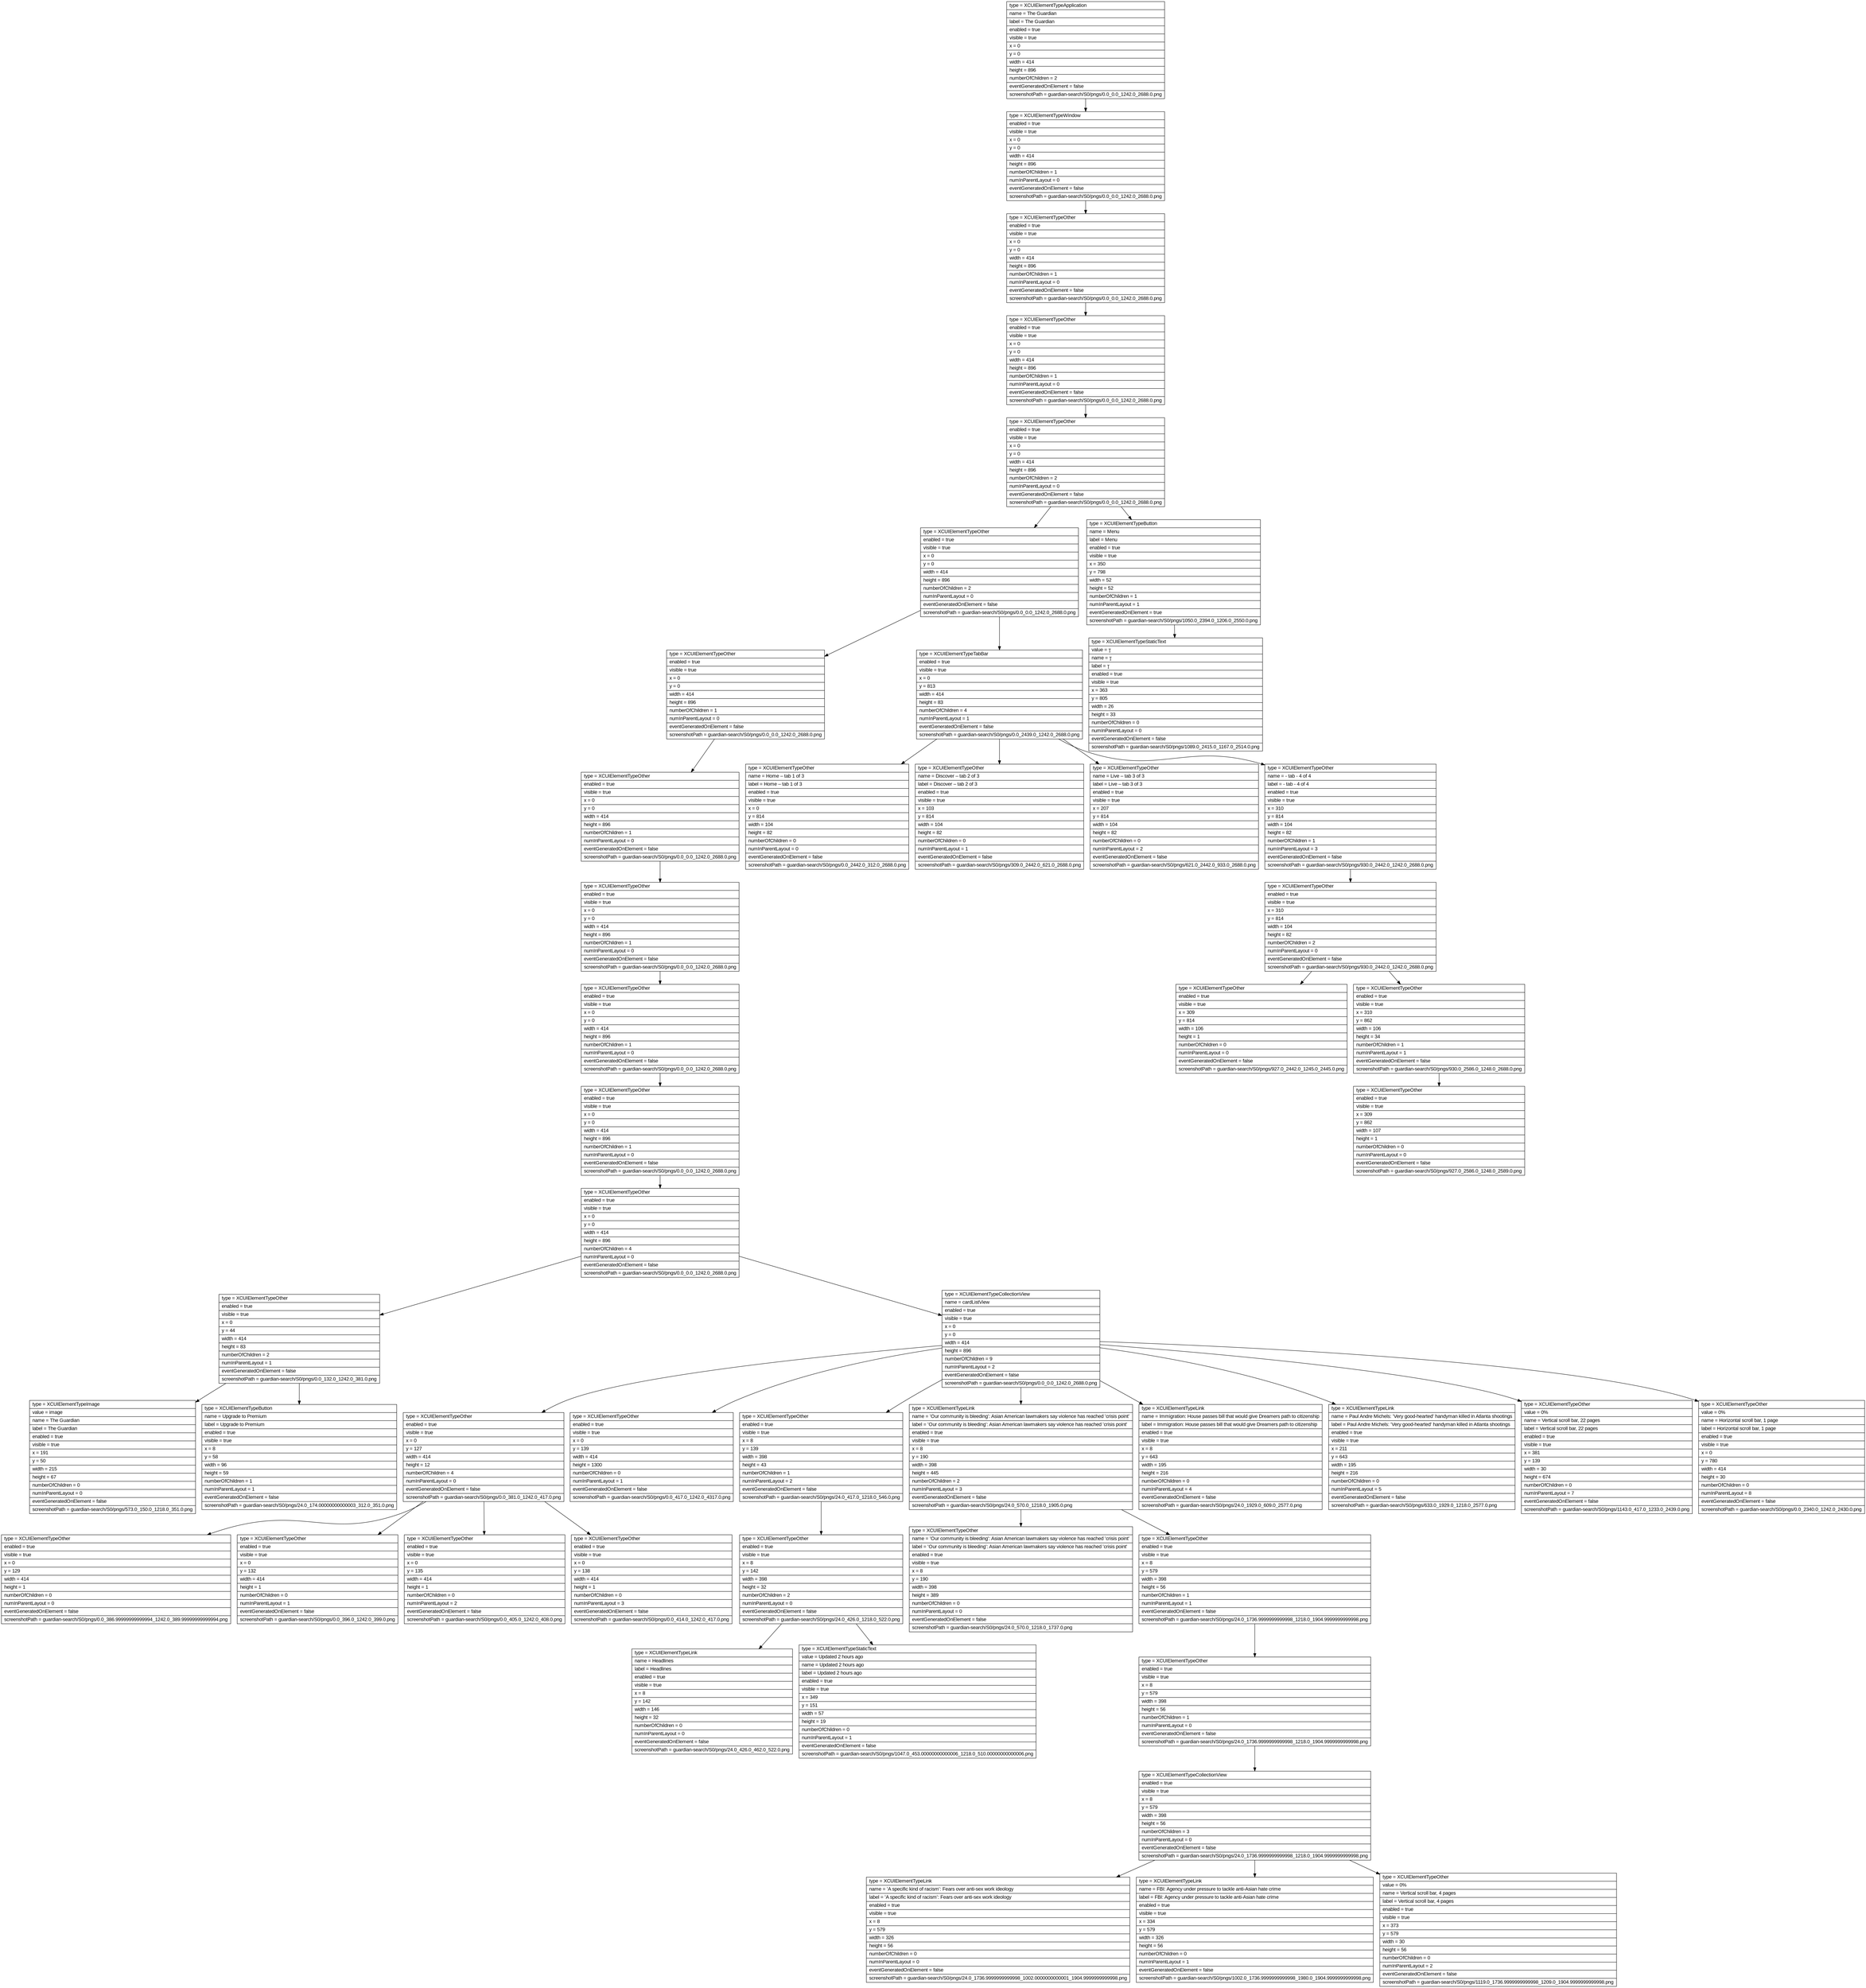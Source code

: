 digraph Layout {

	node [shape=record fontname=Arial];

	0	[label="{type = XCUIElementTypeApplication\l|name = The Guardian\l|label = The Guardian\l|enabled = true\l|visible = true\l|x = 0\l|y = 0\l|width = 414\l|height = 896\l|numberOfChildren = 2\l|eventGeneratedOnElement = false \l|screenshotPath = guardian-search/S0/pngs/0.0_0.0_1242.0_2688.0.png\l}"]
	1	[label="{type = XCUIElementTypeWindow\l|enabled = true\l|visible = true\l|x = 0\l|y = 0\l|width = 414\l|height = 896\l|numberOfChildren = 1\l|numInParentLayout = 0\l|eventGeneratedOnElement = false \l|screenshotPath = guardian-search/S0/pngs/0.0_0.0_1242.0_2688.0.png\l}"]
	2	[label="{type = XCUIElementTypeOther\l|enabled = true\l|visible = true\l|x = 0\l|y = 0\l|width = 414\l|height = 896\l|numberOfChildren = 1\l|numInParentLayout = 0\l|eventGeneratedOnElement = false \l|screenshotPath = guardian-search/S0/pngs/0.0_0.0_1242.0_2688.0.png\l}"]
	3	[label="{type = XCUIElementTypeOther\l|enabled = true\l|visible = true\l|x = 0\l|y = 0\l|width = 414\l|height = 896\l|numberOfChildren = 1\l|numInParentLayout = 0\l|eventGeneratedOnElement = false \l|screenshotPath = guardian-search/S0/pngs/0.0_0.0_1242.0_2688.0.png\l}"]
	4	[label="{type = XCUIElementTypeOther\l|enabled = true\l|visible = true\l|x = 0\l|y = 0\l|width = 414\l|height = 896\l|numberOfChildren = 2\l|numInParentLayout = 0\l|eventGeneratedOnElement = false \l|screenshotPath = guardian-search/S0/pngs/0.0_0.0_1242.0_2688.0.png\l}"]
	5	[label="{type = XCUIElementTypeOther\l|enabled = true\l|visible = true\l|x = 0\l|y = 0\l|width = 414\l|height = 896\l|numberOfChildren = 2\l|numInParentLayout = 0\l|eventGeneratedOnElement = false \l|screenshotPath = guardian-search/S0/pngs/0.0_0.0_1242.0_2688.0.png\l}"]
	6	[label="{type = XCUIElementTypeButton\l|name = Menu\l|label = Menu\l|enabled = true\l|visible = true\l|x = 350\l|y = 798\l|width = 52\l|height = 52\l|numberOfChildren = 1\l|numInParentLayout = 1\l|eventGeneratedOnElement = true \l|screenshotPath = guardian-search/S0/pngs/1050.0_2394.0_1206.0_2550.0.png\l}"]
	7	[label="{type = XCUIElementTypeOther\l|enabled = true\l|visible = true\l|x = 0\l|y = 0\l|width = 414\l|height = 896\l|numberOfChildren = 1\l|numInParentLayout = 0\l|eventGeneratedOnElement = false \l|screenshotPath = guardian-search/S0/pngs/0.0_0.0_1242.0_2688.0.png\l}"]
	8	[label="{type = XCUIElementTypeTabBar\l|enabled = true\l|visible = true\l|x = 0\l|y = 813\l|width = 414\l|height = 83\l|numberOfChildren = 4\l|numInParentLayout = 1\l|eventGeneratedOnElement = false \l|screenshotPath = guardian-search/S0/pngs/0.0_2439.0_1242.0_2688.0.png\l}"]
	9	[label="{type = XCUIElementTypeStaticText\l|value = \l|name = \l|label = \l|enabled = true\l|visible = true\l|x = 363\l|y = 805\l|width = 26\l|height = 33\l|numberOfChildren = 0\l|numInParentLayout = 0\l|eventGeneratedOnElement = false \l|screenshotPath = guardian-search/S0/pngs/1089.0_2415.0_1167.0_2514.0.png\l}"]
	10	[label="{type = XCUIElementTypeOther\l|enabled = true\l|visible = true\l|x = 0\l|y = 0\l|width = 414\l|height = 896\l|numberOfChildren = 1\l|numInParentLayout = 0\l|eventGeneratedOnElement = false \l|screenshotPath = guardian-search/S0/pngs/0.0_0.0_1242.0_2688.0.png\l}"]
	11	[label="{type = XCUIElementTypeOther\l|name = Home – tab 1 of 3\l|label = Home – tab 1 of 3\l|enabled = true\l|visible = true\l|x = 0\l|y = 814\l|width = 104\l|height = 82\l|numberOfChildren = 0\l|numInParentLayout = 0\l|eventGeneratedOnElement = false \l|screenshotPath = guardian-search/S0/pngs/0.0_2442.0_312.0_2688.0.png\l}"]
	12	[label="{type = XCUIElementTypeOther\l|name = Discover – tab 2 of 3\l|label = Discover – tab 2 of 3\l|enabled = true\l|visible = true\l|x = 103\l|y = 814\l|width = 104\l|height = 82\l|numberOfChildren = 0\l|numInParentLayout = 1\l|eventGeneratedOnElement = false \l|screenshotPath = guardian-search/S0/pngs/309.0_2442.0_621.0_2688.0.png\l}"]
	13	[label="{type = XCUIElementTypeOther\l|name = Live – tab 3 of 3\l|label = Live – tab 3 of 3\l|enabled = true\l|visible = true\l|x = 207\l|y = 814\l|width = 104\l|height = 82\l|numberOfChildren = 0\l|numInParentLayout = 2\l|eventGeneratedOnElement = false \l|screenshotPath = guardian-search/S0/pngs/621.0_2442.0_933.0_2688.0.png\l}"]
	14	[label="{type = XCUIElementTypeOther\l|name =  - tab - 4 of 4\l|label =  - tab - 4 of 4\l|enabled = true\l|visible = true\l|x = 310\l|y = 814\l|width = 104\l|height = 82\l|numberOfChildren = 1\l|numInParentLayout = 3\l|eventGeneratedOnElement = false \l|screenshotPath = guardian-search/S0/pngs/930.0_2442.0_1242.0_2688.0.png\l}"]
	15	[label="{type = XCUIElementTypeOther\l|enabled = true\l|visible = true\l|x = 0\l|y = 0\l|width = 414\l|height = 896\l|numberOfChildren = 1\l|numInParentLayout = 0\l|eventGeneratedOnElement = false \l|screenshotPath = guardian-search/S0/pngs/0.0_0.0_1242.0_2688.0.png\l}"]
	16	[label="{type = XCUIElementTypeOther\l|enabled = true\l|visible = true\l|x = 310\l|y = 814\l|width = 104\l|height = 82\l|numberOfChildren = 2\l|numInParentLayout = 0\l|eventGeneratedOnElement = false \l|screenshotPath = guardian-search/S0/pngs/930.0_2442.0_1242.0_2688.0.png\l}"]
	17	[label="{type = XCUIElementTypeOther\l|enabled = true\l|visible = true\l|x = 0\l|y = 0\l|width = 414\l|height = 896\l|numberOfChildren = 1\l|numInParentLayout = 0\l|eventGeneratedOnElement = false \l|screenshotPath = guardian-search/S0/pngs/0.0_0.0_1242.0_2688.0.png\l}"]
	18	[label="{type = XCUIElementTypeOther\l|enabled = true\l|visible = true\l|x = 309\l|y = 814\l|width = 106\l|height = 1\l|numberOfChildren = 0\l|numInParentLayout = 0\l|eventGeneratedOnElement = false \l|screenshotPath = guardian-search/S0/pngs/927.0_2442.0_1245.0_2445.0.png\l}"]
	19	[label="{type = XCUIElementTypeOther\l|enabled = true\l|visible = true\l|x = 310\l|y = 862\l|width = 106\l|height = 34\l|numberOfChildren = 1\l|numInParentLayout = 1\l|eventGeneratedOnElement = false \l|screenshotPath = guardian-search/S0/pngs/930.0_2586.0_1248.0_2688.0.png\l}"]
	20	[label="{type = XCUIElementTypeOther\l|enabled = true\l|visible = true\l|x = 0\l|y = 0\l|width = 414\l|height = 896\l|numberOfChildren = 1\l|numInParentLayout = 0\l|eventGeneratedOnElement = false \l|screenshotPath = guardian-search/S0/pngs/0.0_0.0_1242.0_2688.0.png\l}"]
	21	[label="{type = XCUIElementTypeOther\l|enabled = true\l|visible = true\l|x = 309\l|y = 862\l|width = 107\l|height = 1\l|numberOfChildren = 0\l|numInParentLayout = 0\l|eventGeneratedOnElement = false \l|screenshotPath = guardian-search/S0/pngs/927.0_2586.0_1248.0_2589.0.png\l}"]
	22	[label="{type = XCUIElementTypeOther\l|enabled = true\l|visible = true\l|x = 0\l|y = 0\l|width = 414\l|height = 896\l|numberOfChildren = 4\l|numInParentLayout = 0\l|eventGeneratedOnElement = false \l|screenshotPath = guardian-search/S0/pngs/0.0_0.0_1242.0_2688.0.png\l}"]
	23	[label="{type = XCUIElementTypeOther\l|enabled = true\l|visible = true\l|x = 0\l|y = 44\l|width = 414\l|height = 83\l|numberOfChildren = 2\l|numInParentLayout = 1\l|eventGeneratedOnElement = false \l|screenshotPath = guardian-search/S0/pngs/0.0_132.0_1242.0_381.0.png\l}"]
	24	[label="{type = XCUIElementTypeCollectionView\l|name = cardListView\l|enabled = true\l|visible = true\l|x = 0\l|y = 0\l|width = 414\l|height = 896\l|numberOfChildren = 9\l|numInParentLayout = 2\l|eventGeneratedOnElement = false \l|screenshotPath = guardian-search/S0/pngs/0.0_0.0_1242.0_2688.0.png\l}"]
	25	[label="{type = XCUIElementTypeImage\l|value = image\l|name = The Guardian\l|label = The Guardian\l|enabled = true\l|visible = true\l|x = 191\l|y = 50\l|width = 215\l|height = 67\l|numberOfChildren = 0\l|numInParentLayout = 0\l|eventGeneratedOnElement = false \l|screenshotPath = guardian-search/S0/pngs/573.0_150.0_1218.0_351.0.png\l}"]
	26	[label="{type = XCUIElementTypeButton\l|name = Upgrade to Premium\l|label = Upgrade to Premium\l|enabled = true\l|visible = true\l|x = 8\l|y = 58\l|width = 96\l|height = 59\l|numberOfChildren = 1\l|numInParentLayout = 1\l|eventGeneratedOnElement = false \l|screenshotPath = guardian-search/S0/pngs/24.0_174.00000000000003_312.0_351.0.png\l}"]
	27	[label="{type = XCUIElementTypeOther\l|enabled = true\l|visible = true\l|x = 0\l|y = 127\l|width = 414\l|height = 12\l|numberOfChildren = 4\l|numInParentLayout = 0\l|eventGeneratedOnElement = false \l|screenshotPath = guardian-search/S0/pngs/0.0_381.0_1242.0_417.0.png\l}"]
	28	[label="{type = XCUIElementTypeOther\l|enabled = true\l|visible = true\l|x = 0\l|y = 139\l|width = 414\l|height = 1300\l|numberOfChildren = 0\l|numInParentLayout = 1\l|eventGeneratedOnElement = false \l|screenshotPath = guardian-search/S0/pngs/0.0_417.0_1242.0_4317.0.png\l}"]
	29	[label="{type = XCUIElementTypeOther\l|enabled = true\l|visible = true\l|x = 8\l|y = 139\l|width = 398\l|height = 43\l|numberOfChildren = 1\l|numInParentLayout = 2\l|eventGeneratedOnElement = false \l|screenshotPath = guardian-search/S0/pngs/24.0_417.0_1218.0_546.0.png\l}"]
	30	[label="{type = XCUIElementTypeLink\l|name = 'Our community is bleeding': Asian American lawmakers say violence has reached 'crisis point'\l|label = 'Our community is bleeding': Asian American lawmakers say violence has reached 'crisis point'\l|enabled = true\l|visible = true\l|x = 8\l|y = 190\l|width = 398\l|height = 445\l|numberOfChildren = 2\l|numInParentLayout = 3\l|eventGeneratedOnElement = false \l|screenshotPath = guardian-search/S0/pngs/24.0_570.0_1218.0_1905.0.png\l}"]
	31	[label="{type = XCUIElementTypeLink\l|name = Immigration: House passes bill that would give Dreamers path to citizenship\l|label = Immigration: House passes bill that would give Dreamers path to citizenship\l|enabled = true\l|visible = true\l|x = 8\l|y = 643\l|width = 195\l|height = 216\l|numberOfChildren = 0\l|numInParentLayout = 4\l|eventGeneratedOnElement = false \l|screenshotPath = guardian-search/S0/pngs/24.0_1929.0_609.0_2577.0.png\l}"]
	32	[label="{type = XCUIElementTypeLink\l|name = Paul Andre Michels: 'Very good-hearted' handyman killed in Atlanta shootings\l|label = Paul Andre Michels: 'Very good-hearted' handyman killed in Atlanta shootings\l|enabled = true\l|visible = true\l|x = 211\l|y = 643\l|width = 195\l|height = 216\l|numberOfChildren = 0\l|numInParentLayout = 5\l|eventGeneratedOnElement = false \l|screenshotPath = guardian-search/S0/pngs/633.0_1929.0_1218.0_2577.0.png\l}"]
	33	[label="{type = XCUIElementTypeOther\l|value = 0%\l|name = Vertical scroll bar, 22 pages\l|label = Vertical scroll bar, 22 pages\l|enabled = true\l|visible = true\l|x = 381\l|y = 139\l|width = 30\l|height = 674\l|numberOfChildren = 0\l|numInParentLayout = 7\l|eventGeneratedOnElement = false \l|screenshotPath = guardian-search/S0/pngs/1143.0_417.0_1233.0_2439.0.png\l}"]
	34	[label="{type = XCUIElementTypeOther\l|value = 0%\l|name = Horizontal scroll bar, 1 page\l|label = Horizontal scroll bar, 1 page\l|enabled = true\l|visible = true\l|x = 0\l|y = 780\l|width = 414\l|height = 30\l|numberOfChildren = 0\l|numInParentLayout = 8\l|eventGeneratedOnElement = false \l|screenshotPath = guardian-search/S0/pngs/0.0_2340.0_1242.0_2430.0.png\l}"]
	35	[label="{type = XCUIElementTypeOther\l|enabled = true\l|visible = true\l|x = 0\l|y = 129\l|width = 414\l|height = 1\l|numberOfChildren = 0\l|numInParentLayout = 0\l|eventGeneratedOnElement = false \l|screenshotPath = guardian-search/S0/pngs/0.0_386.99999999999994_1242.0_389.99999999999994.png\l}"]
	36	[label="{type = XCUIElementTypeOther\l|enabled = true\l|visible = true\l|x = 0\l|y = 132\l|width = 414\l|height = 1\l|numberOfChildren = 0\l|numInParentLayout = 1\l|eventGeneratedOnElement = false \l|screenshotPath = guardian-search/S0/pngs/0.0_396.0_1242.0_399.0.png\l}"]
	37	[label="{type = XCUIElementTypeOther\l|enabled = true\l|visible = true\l|x = 0\l|y = 135\l|width = 414\l|height = 1\l|numberOfChildren = 0\l|numInParentLayout = 2\l|eventGeneratedOnElement = false \l|screenshotPath = guardian-search/S0/pngs/0.0_405.0_1242.0_408.0.png\l}"]
	38	[label="{type = XCUIElementTypeOther\l|enabled = true\l|visible = true\l|x = 0\l|y = 138\l|width = 414\l|height = 1\l|numberOfChildren = 0\l|numInParentLayout = 3\l|eventGeneratedOnElement = false \l|screenshotPath = guardian-search/S0/pngs/0.0_414.0_1242.0_417.0.png\l}"]
	39	[label="{type = XCUIElementTypeOther\l|enabled = true\l|visible = true\l|x = 8\l|y = 142\l|width = 398\l|height = 32\l|numberOfChildren = 2\l|numInParentLayout = 0\l|eventGeneratedOnElement = false \l|screenshotPath = guardian-search/S0/pngs/24.0_426.0_1218.0_522.0.png\l}"]
	40	[label="{type = XCUIElementTypeOther\l|name = 'Our community is bleeding': Asian American lawmakers say violence has reached 'crisis point'\l|label = 'Our community is bleeding': Asian American lawmakers say violence has reached 'crisis point'\l|enabled = true\l|visible = true\l|x = 8\l|y = 190\l|width = 398\l|height = 389\l|numberOfChildren = 0\l|numInParentLayout = 0\l|eventGeneratedOnElement = false \l|screenshotPath = guardian-search/S0/pngs/24.0_570.0_1218.0_1737.0.png\l}"]
	41	[label="{type = XCUIElementTypeOther\l|enabled = true\l|visible = true\l|x = 8\l|y = 579\l|width = 398\l|height = 56\l|numberOfChildren = 1\l|numInParentLayout = 1\l|eventGeneratedOnElement = false \l|screenshotPath = guardian-search/S0/pngs/24.0_1736.9999999999998_1218.0_1904.9999999999998.png\l}"]
	42	[label="{type = XCUIElementTypeLink\l|name = Headlines\l|label = Headlines\l|enabled = true\l|visible = true\l|x = 8\l|y = 142\l|width = 146\l|height = 32\l|numberOfChildren = 0\l|numInParentLayout = 0\l|eventGeneratedOnElement = false \l|screenshotPath = guardian-search/S0/pngs/24.0_426.0_462.0_522.0.png\l}"]
	43	[label="{type = XCUIElementTypeStaticText\l|value = Updated 2 hours ago\l|name = Updated 2 hours ago\l|label = Updated 2 hours ago\l|enabled = true\l|visible = true\l|x = 349\l|y = 151\l|width = 57\l|height = 19\l|numberOfChildren = 0\l|numInParentLayout = 1\l|eventGeneratedOnElement = false \l|screenshotPath = guardian-search/S0/pngs/1047.0_453.00000000000006_1218.0_510.00000000000006.png\l}"]
	44	[label="{type = XCUIElementTypeOther\l|enabled = true\l|visible = true\l|x = 8\l|y = 579\l|width = 398\l|height = 56\l|numberOfChildren = 1\l|numInParentLayout = 0\l|eventGeneratedOnElement = false \l|screenshotPath = guardian-search/S0/pngs/24.0_1736.9999999999998_1218.0_1904.9999999999998.png\l}"]
	45	[label="{type = XCUIElementTypeCollectionView\l|enabled = true\l|visible = true\l|x = 8\l|y = 579\l|width = 398\l|height = 56\l|numberOfChildren = 3\l|numInParentLayout = 0\l|eventGeneratedOnElement = false \l|screenshotPath = guardian-search/S0/pngs/24.0_1736.9999999999998_1218.0_1904.9999999999998.png\l}"]
	46	[label="{type = XCUIElementTypeLink\l|name = 'A specific kind of racism': Fears over anti-sex work ideology\l|label = 'A specific kind of racism': Fears over anti-sex work ideology\l|enabled = true\l|visible = true\l|x = 8\l|y = 579\l|width = 326\l|height = 56\l|numberOfChildren = 0\l|numInParentLayout = 0\l|eventGeneratedOnElement = false \l|screenshotPath = guardian-search/S0/pngs/24.0_1736.9999999999998_1002.0000000000001_1904.9999999999998.png\l}"]
	47	[label="{type = XCUIElementTypeLink\l|name = FBI: Agency under pressure to tackle anti-Asian hate crime\l|label = FBI: Agency under pressure to tackle anti-Asian hate crime\l|enabled = true\l|visible = true\l|x = 334\l|y = 579\l|width = 326\l|height = 56\l|numberOfChildren = 0\l|numInParentLayout = 1\l|eventGeneratedOnElement = false \l|screenshotPath = guardian-search/S0/pngs/1002.0_1736.9999999999998_1980.0_1904.9999999999998.png\l}"]
	48	[label="{type = XCUIElementTypeOther\l|value = 0%\l|name = Vertical scroll bar, 4 pages\l|label = Vertical scroll bar, 4 pages\l|enabled = true\l|visible = true\l|x = 373\l|y = 579\l|width = 30\l|height = 56\l|numberOfChildren = 0\l|numInParentLayout = 2\l|eventGeneratedOnElement = false \l|screenshotPath = guardian-search/S0/pngs/1119.0_1736.9999999999998_1209.0_1904.9999999999998.png\l}"]


	0 -> 1
	1 -> 2
	2 -> 3
	3 -> 4
	4 -> 5
	4 -> 6
	5 -> 7
	5 -> 8
	6 -> 9
	7 -> 10
	8 -> 11
	8 -> 12
	8 -> 13
	8 -> 14
	10 -> 15
	14 -> 16
	15 -> 17
	16 -> 18
	16 -> 19
	17 -> 20
	19 -> 21
	20 -> 22
	22 -> 23
	22 -> 24
	23 -> 25
	23 -> 26
	24 -> 27
	24 -> 28
	24 -> 29
	24 -> 30
	24 -> 31
	24 -> 32
	24 -> 33
	24 -> 34
	27 -> 35
	27 -> 36
	27 -> 37
	27 -> 38
	29 -> 39
	30 -> 40
	30 -> 41
	39 -> 42
	39 -> 43
	41 -> 44
	44 -> 45
	45 -> 46
	45 -> 47
	45 -> 48


}